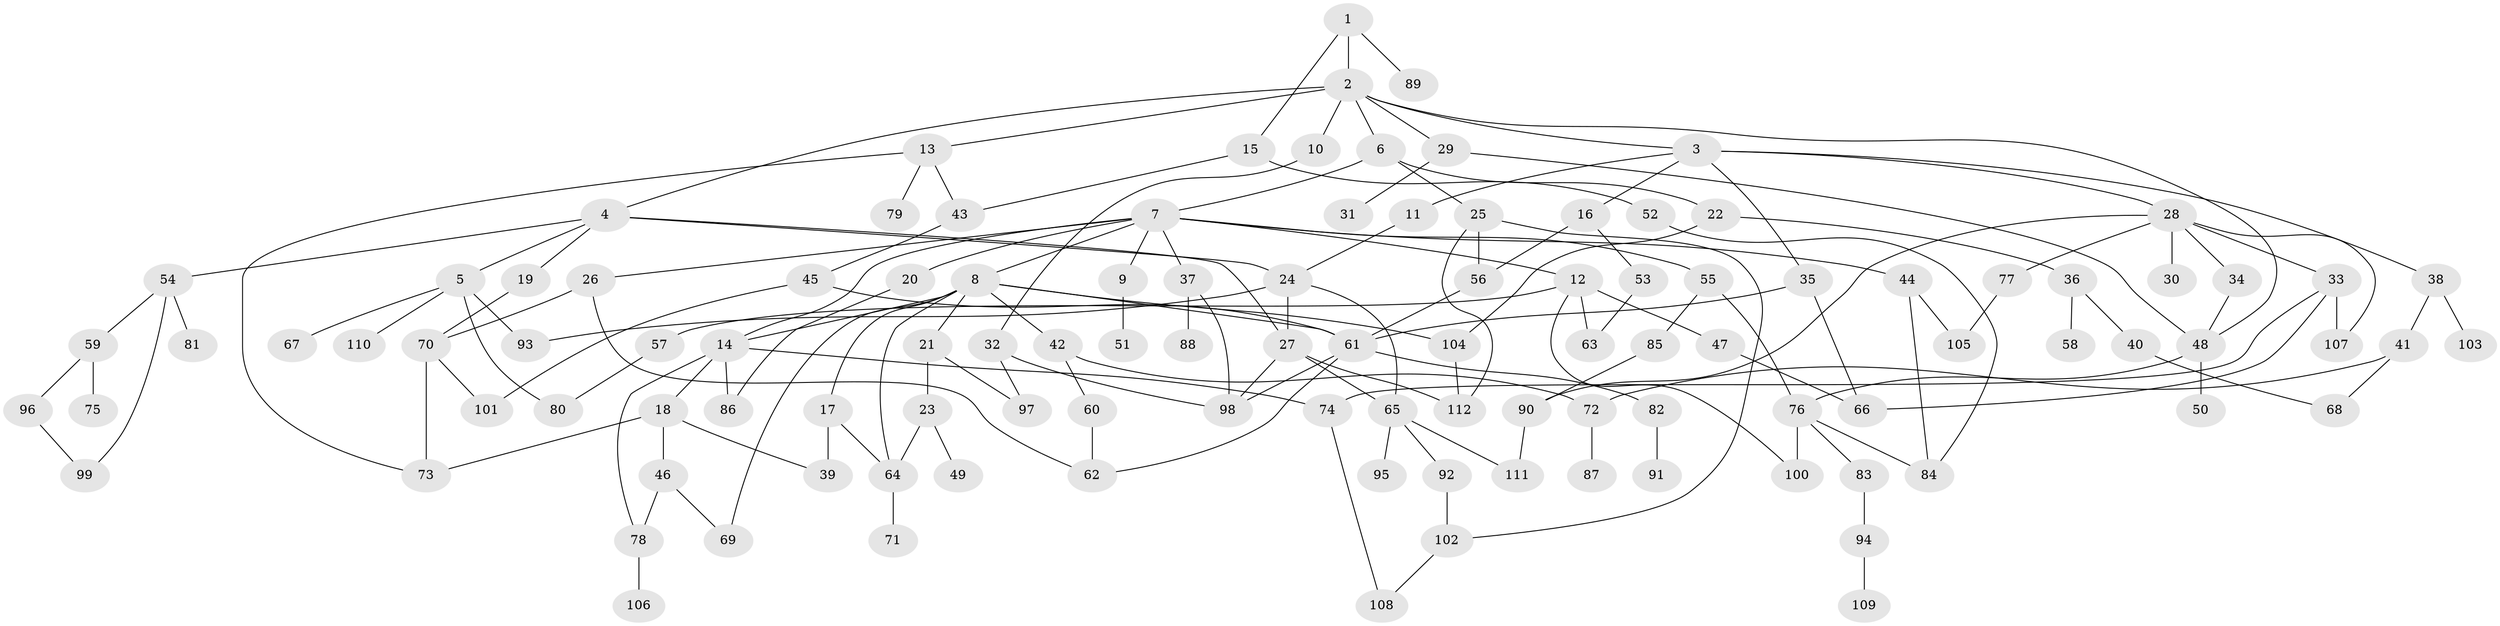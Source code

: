 // coarse degree distribution, {3: 0.3076923076923077, 9: 0.01282051282051282, 6: 0.05128205128205128, 8: 0.01282051282051282, 4: 0.0641025641025641, 13: 0.01282051282051282, 14: 0.01282051282051282, 2: 0.2948717948717949, 7: 0.01282051282051282, 1: 0.19230769230769232, 5: 0.02564102564102564}
// Generated by graph-tools (version 1.1) at 2025/17/03/04/25 18:17:14]
// undirected, 112 vertices, 160 edges
graph export_dot {
graph [start="1"]
  node [color=gray90,style=filled];
  1;
  2;
  3;
  4;
  5;
  6;
  7;
  8;
  9;
  10;
  11;
  12;
  13;
  14;
  15;
  16;
  17;
  18;
  19;
  20;
  21;
  22;
  23;
  24;
  25;
  26;
  27;
  28;
  29;
  30;
  31;
  32;
  33;
  34;
  35;
  36;
  37;
  38;
  39;
  40;
  41;
  42;
  43;
  44;
  45;
  46;
  47;
  48;
  49;
  50;
  51;
  52;
  53;
  54;
  55;
  56;
  57;
  58;
  59;
  60;
  61;
  62;
  63;
  64;
  65;
  66;
  67;
  68;
  69;
  70;
  71;
  72;
  73;
  74;
  75;
  76;
  77;
  78;
  79;
  80;
  81;
  82;
  83;
  84;
  85;
  86;
  87;
  88;
  89;
  90;
  91;
  92;
  93;
  94;
  95;
  96;
  97;
  98;
  99;
  100;
  101;
  102;
  103;
  104;
  105;
  106;
  107;
  108;
  109;
  110;
  111;
  112;
  1 -- 2;
  1 -- 15;
  1 -- 89;
  2 -- 3;
  2 -- 4;
  2 -- 6;
  2 -- 10;
  2 -- 13;
  2 -- 29;
  2 -- 48;
  3 -- 11;
  3 -- 16;
  3 -- 28;
  3 -- 35;
  3 -- 38;
  4 -- 5;
  4 -- 19;
  4 -- 54;
  4 -- 24;
  4 -- 27;
  5 -- 67;
  5 -- 80;
  5 -- 110;
  5 -- 93;
  6 -- 7;
  6 -- 22;
  6 -- 25;
  7 -- 8;
  7 -- 9;
  7 -- 12;
  7 -- 20;
  7 -- 26;
  7 -- 37;
  7 -- 44;
  7 -- 55;
  7 -- 14;
  8 -- 14;
  8 -- 17;
  8 -- 21;
  8 -- 42;
  8 -- 104;
  8 -- 69;
  8 -- 61;
  8 -- 64;
  9 -- 51;
  10 -- 32;
  11 -- 24;
  12 -- 47;
  12 -- 57;
  12 -- 100;
  12 -- 63;
  13 -- 73;
  13 -- 79;
  13 -- 43;
  14 -- 18;
  14 -- 78;
  14 -- 86;
  14 -- 74;
  15 -- 43;
  15 -- 52;
  16 -- 53;
  16 -- 56;
  17 -- 39;
  17 -- 64;
  18 -- 39;
  18 -- 46;
  18 -- 73;
  19 -- 70;
  20 -- 86;
  21 -- 23;
  21 -- 97;
  22 -- 36;
  22 -- 104;
  23 -- 49;
  23 -- 64;
  24 -- 27;
  24 -- 65;
  24 -- 93;
  25 -- 56;
  25 -- 112;
  25 -- 102;
  26 -- 62;
  26 -- 70;
  27 -- 65;
  27 -- 98;
  27 -- 112;
  28 -- 30;
  28 -- 33;
  28 -- 34;
  28 -- 77;
  28 -- 90;
  28 -- 107;
  29 -- 31;
  29 -- 48;
  32 -- 97;
  32 -- 98;
  33 -- 66;
  33 -- 74;
  33 -- 107;
  34 -- 48;
  35 -- 66;
  35 -- 61;
  36 -- 40;
  36 -- 58;
  37 -- 88;
  37 -- 98;
  38 -- 41;
  38 -- 103;
  40 -- 68;
  41 -- 68;
  41 -- 72;
  42 -- 60;
  42 -- 72;
  43 -- 45;
  44 -- 84;
  44 -- 105;
  45 -- 101;
  45 -- 61;
  46 -- 69;
  46 -- 78;
  47 -- 66;
  48 -- 50;
  48 -- 76;
  52 -- 84;
  53 -- 63;
  54 -- 59;
  54 -- 81;
  54 -- 99;
  55 -- 85;
  55 -- 76;
  56 -- 61;
  57 -- 80;
  59 -- 75;
  59 -- 96;
  60 -- 62;
  61 -- 82;
  61 -- 98;
  61 -- 62;
  64 -- 71;
  65 -- 92;
  65 -- 95;
  65 -- 111;
  70 -- 73;
  70 -- 101;
  72 -- 87;
  74 -- 108;
  76 -- 83;
  76 -- 84;
  76 -- 100;
  77 -- 105;
  78 -- 106;
  82 -- 91;
  83 -- 94;
  85 -- 90;
  90 -- 111;
  92 -- 102;
  94 -- 109;
  96 -- 99;
  102 -- 108;
  104 -- 112;
}
